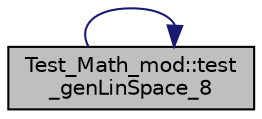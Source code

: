 digraph "Test_Math_mod::test_genLinSpace_8"
{
 // LATEX_PDF_SIZE
  edge [fontname="Helvetica",fontsize="10",labelfontname="Helvetica",labelfontsize="10"];
  node [fontname="Helvetica",fontsize="10",shape=record];
  rankdir="LR";
  Node1 [label="Test_Math_mod::test\l_genLinSpace_8",height=0.2,width=0.4,color="black", fillcolor="grey75", style="filled", fontcolor="black",tooltip="Test whether genLinSpace() can successfully generate an open-started and open-ended sequence on the i..."];
  Node1 -> Node1 [color="midnightblue",fontsize="10",style="solid"];
}
